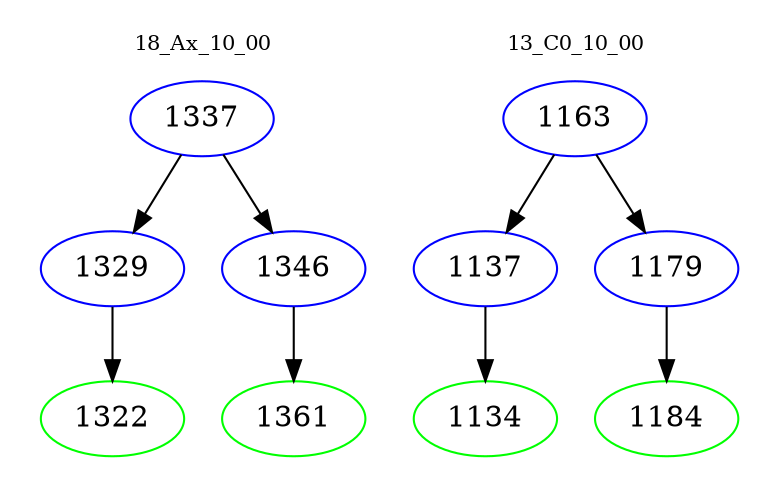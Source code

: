 digraph{
subgraph cluster_0 {
color = white
label = "18_Ax_10_00";
fontsize=10;
T0_1337 [label="1337", color="blue"]
T0_1337 -> T0_1329 [color="black"]
T0_1329 [label="1329", color="blue"]
T0_1329 -> T0_1322 [color="black"]
T0_1322 [label="1322", color="green"]
T0_1337 -> T0_1346 [color="black"]
T0_1346 [label="1346", color="blue"]
T0_1346 -> T0_1361 [color="black"]
T0_1361 [label="1361", color="green"]
}
subgraph cluster_1 {
color = white
label = "13_C0_10_00";
fontsize=10;
T1_1163 [label="1163", color="blue"]
T1_1163 -> T1_1137 [color="black"]
T1_1137 [label="1137", color="blue"]
T1_1137 -> T1_1134 [color="black"]
T1_1134 [label="1134", color="green"]
T1_1163 -> T1_1179 [color="black"]
T1_1179 [label="1179", color="blue"]
T1_1179 -> T1_1184 [color="black"]
T1_1184 [label="1184", color="green"]
}
}
